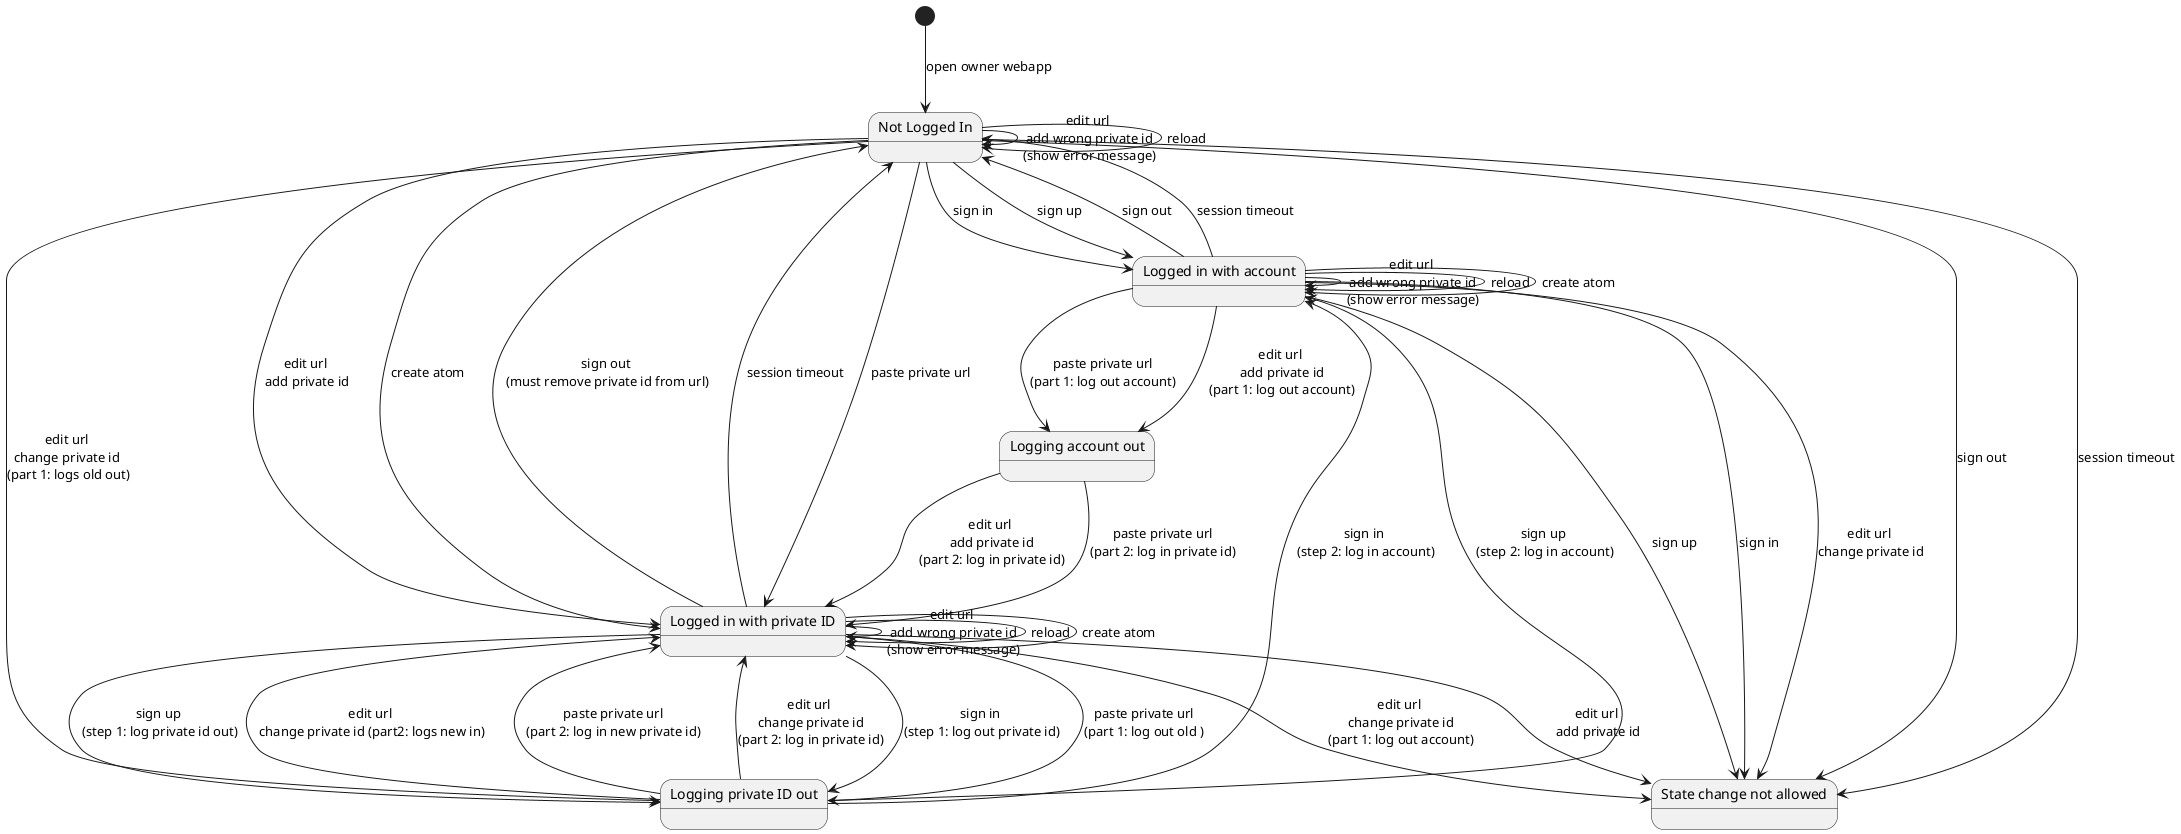 @startuml
[*] --> Not: open owner webapp
state "Not Logged In" as Not
state "Logged in with account" as Account 
state "Logged in with private ID" as Private 
state "Logging private ID out" as LogoutPrivate
state "Logging account out" as LogoutAccount
state "State change not allowed" as NotAllowed

Not --> Not: reload
Not --> Account: sign in
Not --> NotAllowed: sign out
Not -> Not: edit url \nadd wrong private id\n(show error message)
Not --> Private: paste private url
Not --> Private: edit url \nadd private id
Not --> LogoutPrivate: edit url \nchange private id \n(part 1: logs old out)
LogoutPrivate --> Private:  edit url \nchange private id (part2: logs new in)
Not --> Private: create atom
Not --> Account: sign up
Not --> NotAllowed: session timeout



Account --> Account: reload
Account --> NotAllowed: sign in
Account --> Not: sign out
Account -> Account: edit url \nadd wrong private id\n(show error message)

Account --> LogoutAccount:  paste private url\n(part 1: log out account)
LogoutAccount --> Private: paste private url\n(part 2: log in private id)

Account --> LogoutAccount:  edit url \nadd private id\n(part 1: log out account)
LogoutAccount --> Private: edit url \nadd private id\n(part 2: log in private id)

Account --> NotAllowed: edit url \nchange private id 

Account --> Account: create atom
Account --> NotAllowed: sign up
Account --> Not: session timeout



Private --> Private: reload
Private --> LogoutPrivate: sign in \n(step 1: log out private id)
LogoutPrivate --> Account: sign in \n(step 2: log in account)
Private --> Not: sign out \n(must remove private id from url)
Private -> Private: edit url \nadd wrong private id\n(show error message)

Private --> LogoutPrivate:  paste private url\n(part 1: log out old )
LogoutPrivate --> Private: paste private url\n(part 2: log in new private id)

Private --> NotAllowed:  edit url \nchange private id\n(part 1: log out account)
LogoutPrivate --> Private: edit url \nchange private id\n(part 2: log in private id)

Private --> NotAllowed: edit url \nadd private id 

Private --> Private: create atom
Private --> LogoutPrivate: sign up \n(step 1: log private id out)
LogoutPrivate --> Account: sign up \n(step 2: log in account)

Private --> Not: session timeout

@enduml